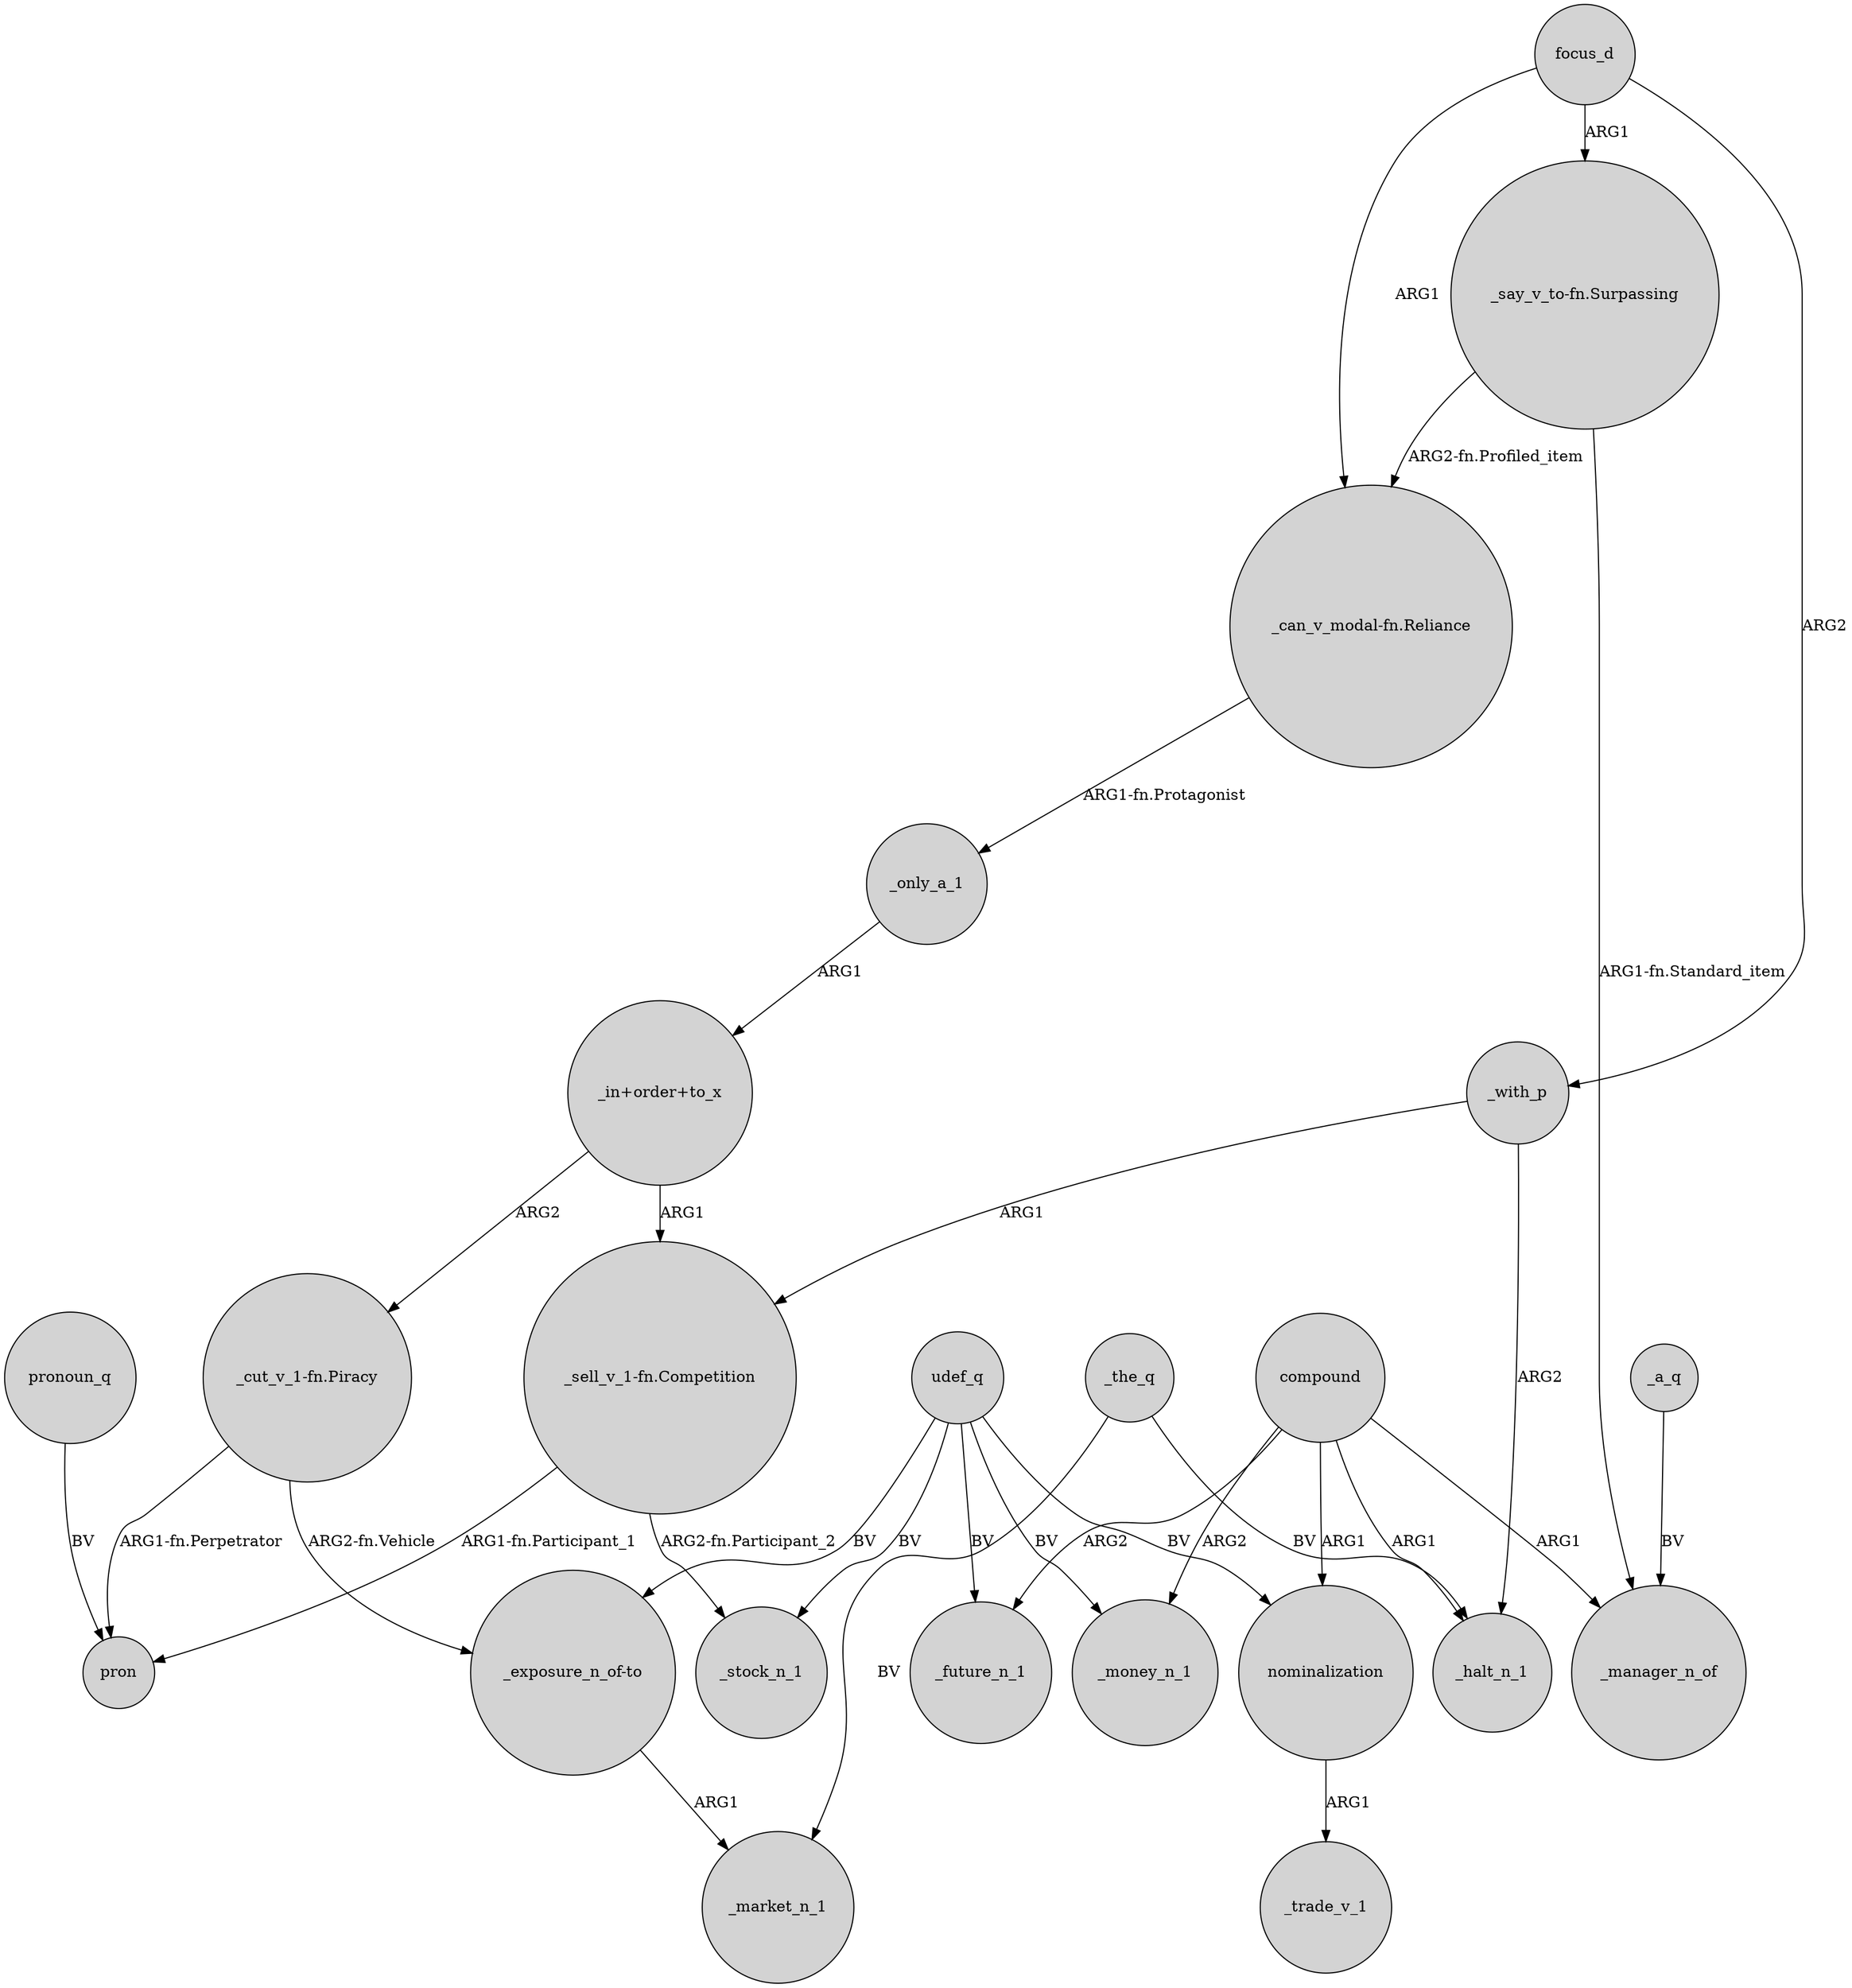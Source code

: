 digraph {
	node [shape=circle style=filled]
	_with_p -> "_sell_v_1-fn.Competition" [label=ARG1]
	focus_d -> "_can_v_modal-fn.Reliance" [label=ARG1]
	"_cut_v_1-fn.Piracy" -> "_exposure_n_of-to" [label="ARG2-fn.Vehicle"]
	focus_d -> _with_p [label=ARG2]
	"_cut_v_1-fn.Piracy" -> pron [label="ARG1-fn.Perpetrator"]
	compound -> _future_n_1 [label=ARG2]
	"_in+order+to_x" -> "_cut_v_1-fn.Piracy" [label=ARG2]
	udef_q -> nominalization [label=BV]
	"_say_v_to-fn.Surpassing" -> "_can_v_modal-fn.Reliance" [label="ARG2-fn.Profiled_item"]
	udef_q -> _future_n_1 [label=BV]
	_a_q -> _manager_n_of [label=BV]
	compound -> _halt_n_1 [label=ARG1]
	_with_p -> _halt_n_1 [label=ARG2]
	_the_q -> _market_n_1 [label=BV]
	pronoun_q -> pron [label=BV]
	compound -> nominalization [label=ARG1]
	udef_q -> _stock_n_1 [label=BV]
	udef_q -> _money_n_1 [label=BV]
	"_exposure_n_of-to" -> _market_n_1 [label=ARG1]
	compound -> _money_n_1 [label=ARG2]
	"_sell_v_1-fn.Competition" -> pron [label="ARG1-fn.Participant_1"]
	focus_d -> "_say_v_to-fn.Surpassing" [label=ARG1]
	"_say_v_to-fn.Surpassing" -> _manager_n_of [label="ARG1-fn.Standard_item"]
	_only_a_1 -> "_in+order+to_x" [label=ARG1]
	"_in+order+to_x" -> "_sell_v_1-fn.Competition" [label=ARG1]
	_the_q -> _halt_n_1 [label=BV]
	compound -> _manager_n_of [label=ARG1]
	"_can_v_modal-fn.Reliance" -> _only_a_1 [label="ARG1-fn.Protagonist"]
	"_sell_v_1-fn.Competition" -> _stock_n_1 [label="ARG2-fn.Participant_2"]
	udef_q -> "_exposure_n_of-to" [label=BV]
	nominalization -> _trade_v_1 [label=ARG1]
}
